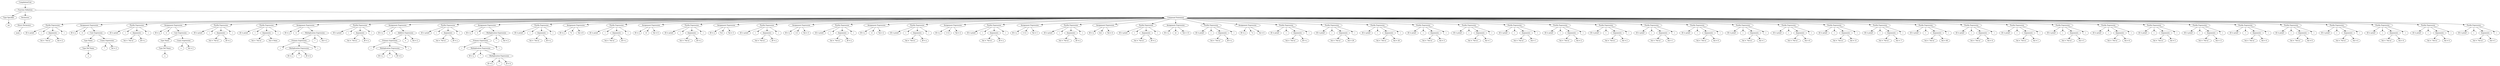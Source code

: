 digraph G {
		Q0[label="CompilationUnit"];
		Q0 -> Q1
		Q1[label="Function Definition"];
		Q1 -> Q2
		Q2[label="Type Specifier"];
		Q2 -> Q3
		Q3[label="int"];
		Q1 -> Q4
		Q4[label="Declarator"];
		Q4 -> Q5
		Q5[label="Direct Declarator"];
		Q5 -> Q6
		Q6[label="main"];
		Q1 -> Q7
		Q7[label="Compound Statement"];
		Q7 -> Q8
		Q8[label="Postfix Expression"];
		Q8 -> Q9
		Q9[label="ID = printf"];
		Q8 -> Q10
		Q10[label="("];
		Q8 -> Q11
		Q11[label="Arguments"];
		Q11 -> Q12
		Q12[label="Val = \"%d \\n\""];
		Q11 -> Q13
		Q13[label="Val = 2"];
		Q8 -> Q14
		Q14[label=")"];
		Q7 -> Q15
		Q15[label="Assignment Expression"];
		Q15 -> Q16
		Q16[label="ID = a"];
		Q15 -> Q17
		Q17[label="="];
		Q15 -> Q18
		Q18[label="Cast Expression"];
		Q18 -> Q19
		Q19[label="Type Name"];
		Q19 -> Q20
		Q20[label="Type Def Name"];
		Q20 -> Q21
		Q21[label="a"];
		Q18 -> Q22
		Q22[label="Unary Expression"];
		Q22 -> Q23
		Q23[label="*"];
		Q22 -> Q24
		Q24[label="Val = 2"];
		Q7 -> Q25
		Q25[label="Postfix Expression"];
		Q25 -> Q26
		Q26[label="ID = printf"];
		Q25 -> Q27
		Q27[label="("];
		Q25 -> Q28
		Q28[label="Arguments"];
		Q28 -> Q29
		Q29[label="Val = \"%d \\n\""];
		Q28 -> Q30
		Q30[label="ID = a"];
		Q25 -> Q31
		Q31[label=")"];
		Q7 -> Q32
		Q32[label="Assignment Expression"];
		Q32 -> Q33
		Q33[label="ID = a"];
		Q32 -> Q34
		Q34[label="="];
		Q32 -> Q35
		Q35[label="Cast Expression"];
		Q35 -> Q36
		Q36[label="Type Name"];
		Q36 -> Q37
		Q37[label="Type Def Name"];
		Q37 -> Q38
		Q38[label="a"];
		Q35 -> Q39
		Q39[label="Unary Expression"];
		Q39 -> Q40
		Q40[label="+"];
		Q39 -> Q41
		Q41[label="Val = 2"];
		Q7 -> Q42
		Q42[label="Postfix Expression"];
		Q42 -> Q43
		Q43[label="ID = printf"];
		Q42 -> Q44
		Q44[label="("];
		Q42 -> Q45
		Q45[label="Arguments"];
		Q45 -> Q46
		Q46[label="Val = \"%d \\n\""];
		Q45 -> Q47
		Q47[label="ID = a"];
		Q42 -> Q48
		Q48[label=")"];
		Q7 -> Q49
		Q49[label="Postfix Expression"];
		Q49 -> Q50
		Q50[label="ID = printf"];
		Q49 -> Q51
		Q51[label="("];
		Q49 -> Q52
		Q52[label="Arguments"];
		Q52 -> Q53
		Q53[label="Val = \"%d \\n\""];
		Q52 -> Q54
		Q54[label="Val = None"];
		Q49 -> Q55
		Q55[label=")"];
		Q7 -> Q56
		Q56[label="Assignment Expression"];
		Q56 -> Q57
		Q57[label="ID = a"];
		Q56 -> Q58
		Q58[label="="];
		Q56 -> Q59
		Q59[label="Multiplication Expression"];
		Q59 -> Q60
		Q60[label="Primary Expression"];
		Q60 -> Q61
		Q61[label="("];
		Q60 -> Q62
		Q62[label="Multiplication Expression"];
		Q62 -> Q63
		Q63[label="ID = a"];
		Q62 -> Q64
		Q64[label="*"];
		Q62 -> Q65
		Q65[label="ID = b"];
		Q60 -> Q66
		Q66[label=")"];
		Q59 -> Q67
		Q67[label="*"];
		Q59 -> Q68
		Q68[label="Val = 2"];
		Q7 -> Q69
		Q69[label="Postfix Expression"];
		Q69 -> Q70
		Q70[label="ID = printf"];
		Q69 -> Q71
		Q71[label="("];
		Q69 -> Q72
		Q72[label="Arguments"];
		Q72 -> Q73
		Q73[label="Val = \"%d \\n\""];
		Q72 -> Q74
		Q74[label="ID = a"];
		Q69 -> Q75
		Q75[label=")"];
		Q7 -> Q76
		Q76[label="Assignment Expression"];
		Q76 -> Q77
		Q77[label="ID = a"];
		Q76 -> Q78
		Q78[label="="];
		Q76 -> Q79
		Q79[label="Additive Expression"];
		Q79 -> Q80
		Q80[label="Primary Expression"];
		Q80 -> Q81
		Q81[label="("];
		Q80 -> Q82
		Q82[label="Multiplication Expression"];
		Q82 -> Q83
		Q83[label="ID = a"];
		Q82 -> Q84
		Q84[label="*"];
		Q82 -> Q85
		Q85[label="ID = b"];
		Q80 -> Q86
		Q86[label=")"];
		Q79 -> Q87
		Q87[label="+"];
		Q79 -> Q88
		Q88[label="Val = 2"];
		Q7 -> Q89
		Q89[label="Postfix Expression"];
		Q89 -> Q90
		Q90[label="ID = printf"];
		Q89 -> Q91
		Q91[label="("];
		Q89 -> Q92
		Q92[label="Arguments"];
		Q92 -> Q93
		Q93[label="Val = \"%d \\n\""];
		Q92 -> Q94
		Q94[label="ID = a"];
		Q89 -> Q95
		Q95[label=")"];
		Q7 -> Q96
		Q96[label="Assignment Expression"];
		Q96 -> Q97
		Q97[label="ID = a"];
		Q96 -> Q98
		Q98[label="="];
		Q96 -> Q99
		Q99[label="Multiplication Expression"];
		Q99 -> Q100
		Q100[label="Primary Expression"];
		Q100 -> Q101
		Q101[label="("];
		Q100 -> Q102
		Q102[label="Multiplication Expression"];
		Q102 -> Q103
		Q103[label="ID = a"];
		Q102 -> Q104
		Q104[label="*"];
		Q102 -> Q105
		Q105[label="Multiplication Expression"];
		Q105 -> Q106
		Q106[label="ID = b"];
		Q105 -> Q107
		Q107[label="*"];
		Q105 -> Q108
		Q108[label="ID = b"];
		Q100 -> Q109
		Q109[label=")"];
		Q99 -> Q110
		Q110[label="*"];
		Q99 -> Q111
		Q111[label="Val = 2"];
		Q7 -> Q112
		Q112[label="Postfix Expression"];
		Q112 -> Q113
		Q113[label="ID = printf"];
		Q112 -> Q114
		Q114[label="("];
		Q112 -> Q115
		Q115[label="Arguments"];
		Q115 -> Q116
		Q116[label="Val = \"%d \\n\""];
		Q115 -> Q117
		Q117[label="ID = a"];
		Q112 -> Q118
		Q118[label=")"];
		Q7 -> Q119
		Q119[label="Assignment Expression"];
		Q119 -> Q120
		Q120[label="ID = a"];
		Q119 -> Q121
		Q121[label="*="];
		Q119 -> Q122
		Q122[label="Val = 8"];
		Q7 -> Q123
		Q123[label="Postfix Expression"];
		Q123 -> Q124
		Q124[label="ID = printf"];
		Q123 -> Q125
		Q125[label="("];
		Q123 -> Q126
		Q126[label="Arguments"];
		Q126 -> Q127
		Q127[label="Val = \"%d \\n\""];
		Q126 -> Q128
		Q128[label="ID = a"];
		Q123 -> Q129
		Q129[label=")"];
		Q7 -> Q130
		Q130[label="Assignment Expression"];
		Q130 -> Q131
		Q131[label="ID = a"];
		Q130 -> Q132
		Q132[label="/="];
		Q130 -> Q133
		Q133[label="Val = 4"];
		Q7 -> Q134
		Q134[label="Postfix Expression"];
		Q134 -> Q135
		Q135[label="ID = printf"];
		Q134 -> Q136
		Q136[label="("];
		Q134 -> Q137
		Q137[label="Arguments"];
		Q137 -> Q138
		Q138[label="Val = \"%d \\n\""];
		Q137 -> Q139
		Q139[label="ID = a"];
		Q134 -> Q140
		Q140[label=")"];
		Q7 -> Q141
		Q141[label="Assignment Expression"];
		Q141 -> Q142
		Q142[label="ID = a"];
		Q141 -> Q143
		Q143[label="%="];
		Q141 -> Q144
		Q144[label="Val = 3"];
		Q7 -> Q145
		Q145[label="Postfix Expression"];
		Q145 -> Q146
		Q146[label="ID = printf"];
		Q145 -> Q147
		Q147[label="("];
		Q145 -> Q148
		Q148[label="Arguments"];
		Q148 -> Q149
		Q149[label="Val = \"%d \\n\""];
		Q148 -> Q150
		Q150[label="ID = a"];
		Q145 -> Q151
		Q151[label=")"];
		Q7 -> Q152
		Q152[label="Assignment Expression"];
		Q152 -> Q153
		Q153[label="ID = a"];
		Q152 -> Q154
		Q154[label="+="];
		Q152 -> Q155
		Q155[label="Val = 3"];
		Q7 -> Q156
		Q156[label="Postfix Expression"];
		Q156 -> Q157
		Q157[label="ID = printf"];
		Q156 -> Q158
		Q158[label="("];
		Q156 -> Q159
		Q159[label="Arguments"];
		Q159 -> Q160
		Q160[label="Val = \"%d \\n\""];
		Q159 -> Q161
		Q161[label="ID = a"];
		Q156 -> Q162
		Q162[label=")"];
		Q7 -> Q163
		Q163[label="Assignment Expression"];
		Q163 -> Q164
		Q164[label="ID = a"];
		Q163 -> Q165
		Q165[label="-="];
		Q163 -> Q166
		Q166[label="Val = 2"];
		Q7 -> Q167
		Q167[label="Postfix Expression"];
		Q167 -> Q168
		Q168[label="ID = printf"];
		Q167 -> Q169
		Q169[label="("];
		Q167 -> Q170
		Q170[label="Arguments"];
		Q170 -> Q171
		Q171[label="Val = \"%d \\n\""];
		Q170 -> Q172
		Q172[label="ID = a"];
		Q167 -> Q173
		Q173[label=")"];
		Q7 -> Q174
		Q174[label="Assignment Expression"];
		Q174 -> Q175
		Q175[label="ID = a"];
		Q174 -> Q176
		Q176[label="<<="];
		Q174 -> Q177
		Q177[label="Val = 2"];
		Q7 -> Q178
		Q178[label="Postfix Expression"];
		Q178 -> Q179
		Q179[label="ID = printf"];
		Q178 -> Q180
		Q180[label="("];
		Q178 -> Q181
		Q181[label="Arguments"];
		Q181 -> Q182
		Q182[label="Val = \"%d \\n\""];
		Q181 -> Q183
		Q183[label="ID = a"];
		Q178 -> Q184
		Q184[label=")"];
		Q7 -> Q185
		Q185[label="Assignment Expression"];
		Q185 -> Q186
		Q186[label="ID = a"];
		Q185 -> Q187
		Q187[label=">>="];
		Q185 -> Q188
		Q188[label="Val = 1"];
		Q7 -> Q189
		Q189[label="Postfix Expression"];
		Q189 -> Q190
		Q190[label="ID = printf"];
		Q189 -> Q191
		Q191[label="("];
		Q189 -> Q192
		Q192[label="Arguments"];
		Q192 -> Q193
		Q193[label="Val = \"%d \\n\""];
		Q192 -> Q194
		Q194[label="ID = a"];
		Q189 -> Q195
		Q195[label=")"];
		Q7 -> Q196
		Q196[label="Assignment Expression"];
		Q196 -> Q197
		Q197[label="ID = a"];
		Q196 -> Q198
		Q198[label="&="];
		Q196 -> Q199
		Q199[label="Val = 4"];
		Q7 -> Q200
		Q200[label="Postfix Expression"];
		Q200 -> Q201
		Q201[label="ID = printf"];
		Q200 -> Q202
		Q202[label="("];
		Q200 -> Q203
		Q203[label="Arguments"];
		Q203 -> Q204
		Q204[label="Val = \"%d \\n\""];
		Q203 -> Q205
		Q205[label="ID = a"];
		Q200 -> Q206
		Q206[label=")"];
		Q7 -> Q207
		Q207[label="Assignment Expression"];
		Q207 -> Q208
		Q208[label="ID = a"];
		Q207 -> Q209
		Q209[label="|="];
		Q207 -> Q210
		Q210[label="Val = 13"];
		Q7 -> Q211
		Q211[label="Postfix Expression"];
		Q211 -> Q212
		Q212[label="ID = printf"];
		Q211 -> Q213
		Q213[label="("];
		Q211 -> Q214
		Q214[label="Arguments"];
		Q214 -> Q215
		Q215[label="Val = \"%d \\n\""];
		Q214 -> Q216
		Q216[label="ID = a"];
		Q211 -> Q217
		Q217[label=")"];
		Q7 -> Q218
		Q218[label="Assignment Expression"];
		Q218 -> Q219
		Q219[label="ID = a"];
		Q218 -> Q220
		Q220[label="^="];
		Q218 -> Q221
		Q221[label="Val = 4"];
		Q7 -> Q222
		Q222[label="Postfix Expression"];
		Q222 -> Q223
		Q223[label="ID = printf"];
		Q222 -> Q224
		Q224[label="("];
		Q222 -> Q225
		Q225[label="Arguments"];
		Q225 -> Q226
		Q226[label="Val = \"%d \\n\""];
		Q225 -> Q227
		Q227[label="ID = a"];
		Q222 -> Q228
		Q228[label=")"];
		Q7 -> Q229
		Q229[label="Postfix Expression"];
		Q229 -> Q230
		Q230[label="ID = printf"];
		Q229 -> Q231
		Q231[label="("];
		Q229 -> Q232
		Q232[label="Arguments"];
		Q232 -> Q233
		Q233[label="Val = \"%d \\n\""];
		Q232 -> Q234
		Q234[label="Val = 20"];
		Q229 -> Q235
		Q235[label=")"];
		Q7 -> Q236
		Q236[label="Postfix Expression"];
		Q236 -> Q237
		Q237[label="ID = printf"];
		Q236 -> Q238
		Q238[label="("];
		Q236 -> Q239
		Q239[label="Arguments"];
		Q239 -> Q240
		Q240[label="Val = \"%d \\n\""];
		Q239 -> Q241
		Q241[label="Val = 20"];
		Q236 -> Q242
		Q242[label=")"];
		Q7 -> Q243
		Q243[label="Postfix Expression"];
		Q243 -> Q244
		Q244[label="ID = printf"];
		Q243 -> Q245
		Q245[label="("];
		Q243 -> Q246
		Q246[label="Arguments"];
		Q246 -> Q247
		Q247[label="Val = \"%d \\n\""];
		Q246 -> Q248
		Q248[label="Val = 3"];
		Q243 -> Q249
		Q249[label=")"];
		Q7 -> Q250
		Q250[label="Postfix Expression"];
		Q250 -> Q251
		Q251[label="ID = printf"];
		Q250 -> Q252
		Q252[label="("];
		Q250 -> Q253
		Q253[label="Arguments"];
		Q253 -> Q254
		Q254[label="Val = \"%d \\n\""];
		Q253 -> Q255
		Q255[label="Val = 1"];
		Q250 -> Q256
		Q256[label=")"];
		Q7 -> Q257
		Q257[label="Postfix Expression"];
		Q257 -> Q258
		Q258[label="ID = printf"];
		Q257 -> Q259
		Q259[label="("];
		Q257 -> Q260
		Q260[label="Arguments"];
		Q260 -> Q261
		Q261[label="Val = \"%d \\n\""];
		Q260 -> Q262
		Q262[label="Val = 1"];
		Q257 -> Q263
		Q263[label=")"];
		Q7 -> Q264
		Q264[label="Postfix Expression"];
		Q264 -> Q265
		Q265[label="ID = printf"];
		Q264 -> Q266
		Q266[label="("];
		Q264 -> Q267
		Q267[label="Arguments"];
		Q267 -> Q268
		Q268[label="Val = \"%d \\n\""];
		Q267 -> Q269
		Q269[label="Val = 2"];
		Q264 -> Q270
		Q270[label=")"];
		Q7 -> Q271
		Q271[label="Postfix Expression"];
		Q271 -> Q272
		Q272[label="ID = printf"];
		Q271 -> Q273
		Q273[label="("];
		Q271 -> Q274
		Q274[label="Arguments"];
		Q274 -> Q275
		Q275[label="Val = \"%d \\n\""];
		Q274 -> Q276
		Q276[label="Val = 2"];
		Q271 -> Q277
		Q277[label=")"];
		Q7 -> Q278
		Q278[label="Postfix Expression"];
		Q278 -> Q279
		Q279[label="ID = printf"];
		Q278 -> Q280
		Q280[label="("];
		Q278 -> Q281
		Q281[label="Arguments"];
		Q281 -> Q282
		Q282[label="Val = \"%d \\n\""];
		Q281 -> Q283
		Q283[label="Val = 1"];
		Q278 -> Q284
		Q284[label=")"];
		Q7 -> Q285
		Q285[label="Postfix Expression"];
		Q285 -> Q286
		Q286[label="ID = printf"];
		Q285 -> Q287
		Q287[label="("];
		Q285 -> Q288
		Q288[label="Arguments"];
		Q288 -> Q289
		Q289[label="Val = \"%d \\n\""];
		Q288 -> Q290
		Q290[label="Val = 0"];
		Q285 -> Q291
		Q291[label=")"];
		Q7 -> Q292
		Q292[label="Postfix Expression"];
		Q292 -> Q293
		Q293[label="ID = printf"];
		Q292 -> Q294
		Q294[label="("];
		Q292 -> Q295
		Q295[label="Arguments"];
		Q295 -> Q296
		Q296[label="Val = \"%d \\n\""];
		Q295 -> Q297
		Q297[label="Val = 1"];
		Q292 -> Q298
		Q298[label=")"];
		Q7 -> Q299
		Q299[label="Postfix Expression"];
		Q299 -> Q300
		Q300[label="ID = printf"];
		Q299 -> Q301
		Q301[label="("];
		Q299 -> Q302
		Q302[label="Arguments"];
		Q302 -> Q303
		Q303[label="Val = \"%d \\n\""];
		Q302 -> Q304
		Q304[label="Val = 8"];
		Q299 -> Q305
		Q305[label=")"];
		Q7 -> Q306
		Q306[label="Postfix Expression"];
		Q306 -> Q307
		Q307[label="ID = printf"];
		Q306 -> Q308
		Q308[label="("];
		Q306 -> Q309
		Q309[label="Arguments"];
		Q309 -> Q310
		Q310[label="Val = \"%d \\n\""];
		Q309 -> Q311
		Q311[label="Val = 13"];
		Q306 -> Q312
		Q312[label=")"];
		Q7 -> Q313
		Q313[label="Postfix Expression"];
		Q313 -> Q314
		Q314[label="ID = printf"];
		Q313 -> Q315
		Q315[label="("];
		Q313 -> Q316
		Q316[label="Arguments"];
		Q316 -> Q317
		Q317[label="Val = \"%d \\n\""];
		Q316 -> Q318
		Q318[label="Val = -7"];
		Q313 -> Q319
		Q319[label=")"];
		Q7 -> Q320
		Q320[label="Postfix Expression"];
		Q320 -> Q321
		Q321[label="ID = printf"];
		Q320 -> Q322
		Q322[label="("];
		Q320 -> Q323
		Q323[label="Arguments"];
		Q323 -> Q324
		Q324[label="Val = \"%d \\n\""];
		Q323 -> Q325
		Q325[label="Val = 40"];
		Q320 -> Q326
		Q326[label=")"];
		Q7 -> Q327
		Q327[label="Postfix Expression"];
		Q327 -> Q328
		Q328[label="ID = printf"];
		Q327 -> Q329
		Q329[label="("];
		Q327 -> Q330
		Q330[label="Arguments"];
		Q330 -> Q331
		Q331[label="Val = \"%d \\n\""];
		Q330 -> Q332
		Q332[label="Val = 4"];
		Q327 -> Q333
		Q333[label=")"];
		Q7 -> Q334
		Q334[label="Postfix Expression"];
		Q334 -> Q335
		Q335[label="ID = printf"];
		Q334 -> Q336
		Q336[label="("];
		Q334 -> Q337
		Q337[label="Arguments"];
		Q337 -> Q338
		Q338[label="Val = \"%d \\n\""];
		Q337 -> Q339
		Q339[label="Val = 1"];
		Q334 -> Q340
		Q340[label=")"];
		Q7 -> Q341
		Q341[label="Postfix Expression"];
		Q341 -> Q342
		Q342[label="ID = printf"];
		Q341 -> Q343
		Q343[label="("];
		Q341 -> Q344
		Q344[label="Arguments"];
		Q344 -> Q345
		Q345[label="Val = \"%d \\n\""];
		Q344 -> Q346
		Q346[label="Val = 5"];
		Q341 -> Q347
		Q347[label=")"];
		Q7 -> Q348
		Q348[label="Postfix Expression"];
		Q348 -> Q349
		Q349[label="ID = printf"];
		Q348 -> Q350
		Q350[label="("];
		Q348 -> Q351
		Q351[label="Arguments"];
		Q351 -> Q352
		Q352[label="Val = \"%d \\n\""];
		Q351 -> Q353
		Q353[label="Val = 6"];
		Q348 -> Q354
		Q354[label=")"];
		Q7 -> Q355
		Q355[label="Postfix Expression"];
		Q355 -> Q356
		Q356[label="ID = printf"];
		Q355 -> Q357
		Q357[label="("];
		Q355 -> Q358
		Q358[label="Arguments"];
		Q358 -> Q359
		Q359[label="Val = \"%d \\n\""];
		Q358 -> Q360
		Q360[label="Val = 5"];
		Q355 -> Q361
		Q361[label=")"];
		Q7 -> Q362
		Q362[label="Postfix Expression"];
		Q362 -> Q363
		Q363[label="ID = printf"];
		Q362 -> Q364
		Q364[label="("];
		Q362 -> Q365
		Q365[label="Arguments"];
		Q365 -> Q366
		Q366[label="Val = \"%d \\n\""];
		Q365 -> Q367
		Q367[label="Val = -5"];
		Q362 -> Q368
		Q368[label=")"];
		Q7 -> Q369
		Q369[label="Postfix Expression"];
		Q369 -> Q370
		Q370[label="ID = printf"];
		Q369 -> Q371
		Q371[label="("];
		Q369 -> Q372
		Q372[label="Arguments"];
		Q372 -> Q373
		Q373[label="Val = \"%d \\n\""];
		Q372 -> Q374
		Q374[label="Val = 4"];
		Q369 -> Q375
		Q375[label=")"];
		Q7 -> Q376
		Q376[label="Postfix Expression"];
		Q376 -> Q377
		Q377[label="ID = printf"];
		Q376 -> Q378
		Q378[label="("];
		Q376 -> Q379
		Q379[label="Arguments"];
		Q379 -> Q380
		Q380[label="Val = \"%d \\n\""];
		Q379 -> Q381
		Q381[label="Val = 0"];
		Q376 -> Q382
		Q382[label=")"];
		Q7 -> Q383
		Q383[label="Postfix Expression"];
		Q383 -> Q384
		Q384[label="ID = printf"];
		Q383 -> Q385
		Q385[label="("];
		Q383 -> Q386
		Q386[label="Arguments"];
		Q386 -> Q387
		Q387[label="Val = \"%d \\n\""];
		Q386 -> Q388
		Q388[label="Val = 4"];
		Q383 -> Q389
		Q389[label=")"];
		Q7 -> Q390
		Q390[label="Postfix Expression"];
		Q390 -> Q391
		Q391[label="ID = printf"];
		Q390 -> Q392
		Q392[label="("];
		Q390 -> Q393
		Q393[label="Arguments"];
		Q393 -> Q394
		Q394[label="Val = \"%d \\n\""];
		Q393 -> Q395
		Q395[label="Val = 4"];
		Q390 -> Q396
		Q396[label=")"];
		Q7 -> Q397
		Q397[label="Postfix Expression"];
		Q397 -> Q398
		Q398[label="ID = printf"];
		Q397 -> Q399
		Q399[label="("];
		Q397 -> Q400
		Q400[label="Arguments"];
		Q400 -> Q401
		Q401[label="Val = \"%d \\n\""];
		Q400 -> Q402
		Q402[label="Val = 4"];
		Q397 -> Q403
		Q403[label=")"];
		Q7 -> Q404
		Q404[label="Postfix Expression"];
		Q404 -> Q405
		Q405[label="ID = printf"];
		Q404 -> Q406
		Q406[label="("];
		Q404 -> Q407
		Q407[label="Arguments"];
		Q407 -> Q408
		Q408[label="Val = \"%d \\n\""];
		Q407 -> Q409
		Q409[label="Val = 5"];
		Q404 -> Q410
		Q410[label=")"];
		
}